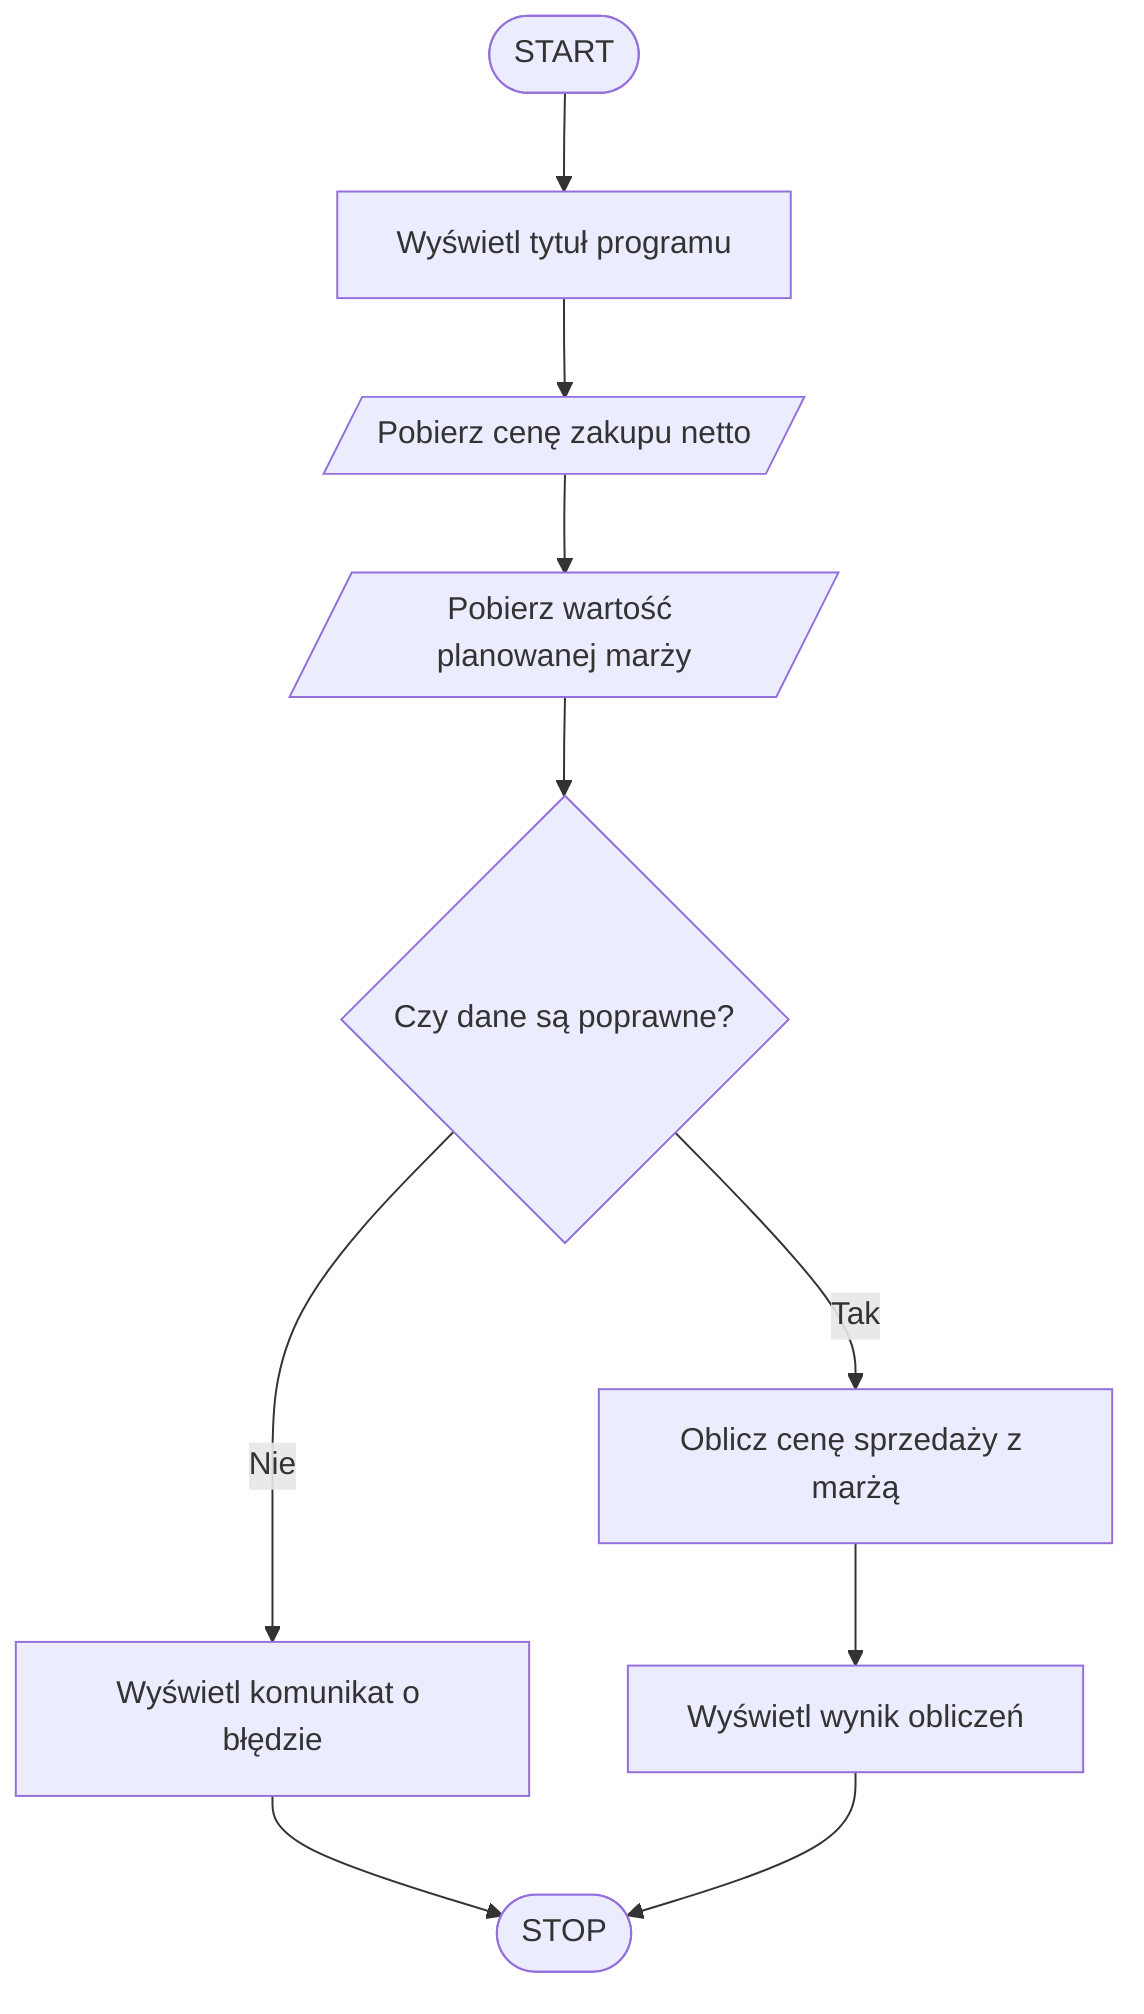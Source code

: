 flowchart TD
    A([START]) --> B[Wyświetl tytuł programu]
    B --> C[/Pobierz cenę zakupu netto/]
    C --> D[/Pobierz wartość planowanej marży/]
    D --> E{Czy dane są poprawne?}
    E -->|Nie| F[Wyświetl komunikat o błędzie]
    F --> G([STOP])
    E -->|Tak| H[Oblicz cenę sprzedaży z marżą]
    H --> I[Wyświetl wynik obliczeń]
    I --> G([STOP])